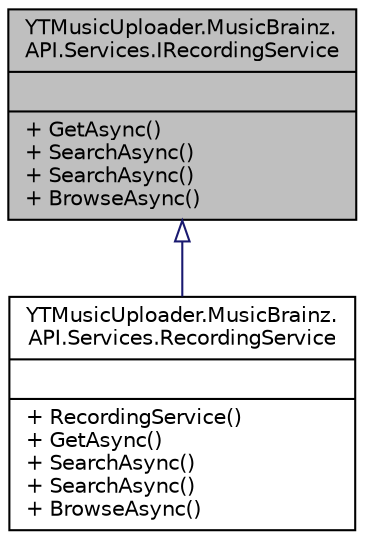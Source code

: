digraph "YTMusicUploader.MusicBrainz.API.Services.IRecordingService"
{
 // LATEX_PDF_SIZE
  edge [fontname="Helvetica",fontsize="10",labelfontname="Helvetica",labelfontsize="10"];
  node [fontname="Helvetica",fontsize="10",shape=record];
  Node1 [label="{YTMusicUploader.MusicBrainz.\lAPI.Services.IRecordingService\n||+ GetAsync()\l+ SearchAsync()\l+ SearchAsync()\l+ BrowseAsync()\l}",height=0.2,width=0.4,color="black", fillcolor="grey75", style="filled", fontcolor="black",tooltip="Interface defining the recording service."];
  Node1 -> Node2 [dir="back",color="midnightblue",fontsize="10",style="solid",arrowtail="onormal"];
  Node2 [label="{YTMusicUploader.MusicBrainz.\lAPI.Services.RecordingService\n||+ RecordingService()\l+ GetAsync()\l+ SearchAsync()\l+ SearchAsync()\l+ BrowseAsync()\l}",height=0.2,width=0.4,color="black", fillcolor="white", style="filled",URL="$d5/d51/class_y_t_music_uploader_1_1_music_brainz_1_1_a_p_i_1_1_services_1_1_recording_service.html",tooltip=" "];
}
